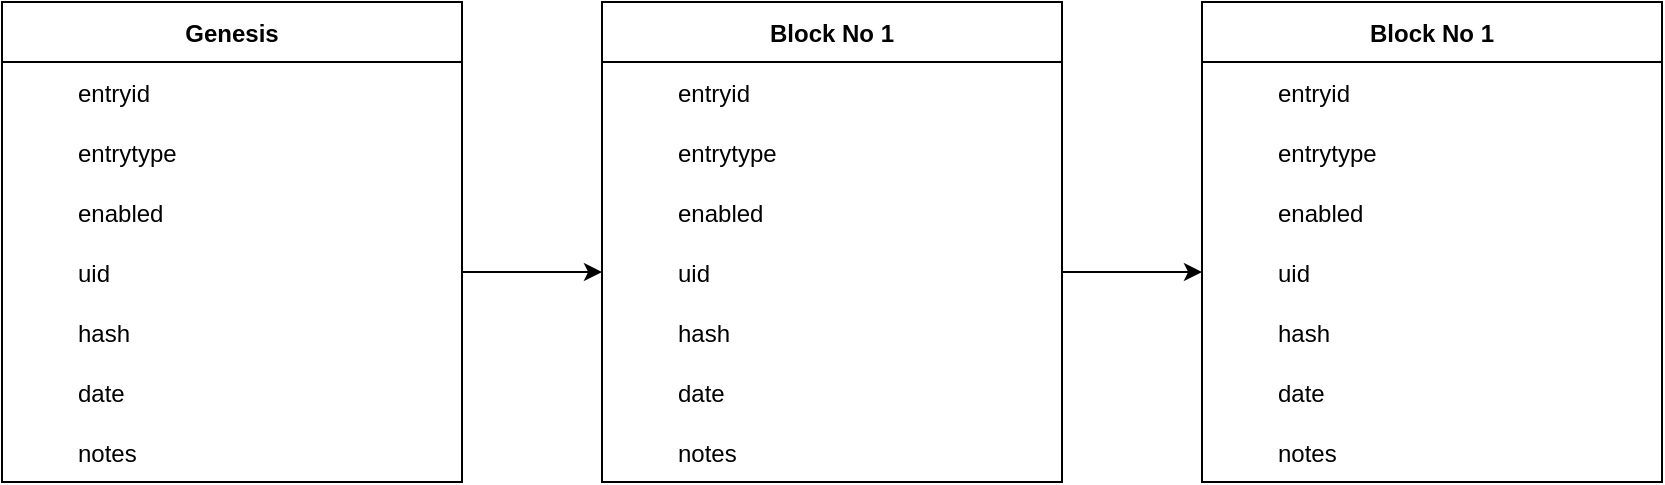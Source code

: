 <mxfile version="20.0.1" type="github">
  <diagram id="R2lEEEUBdFMjLlhIrx00" name="Page-1">
    <mxGraphModel dx="18" dy="507" grid="1" gridSize="10" guides="1" tooltips="1" connect="1" arrows="1" fold="1" page="1" pageScale="1" pageWidth="850" pageHeight="1100" math="0" shadow="0" extFonts="Permanent Marker^https://fonts.googleapis.com/css?family=Permanent+Marker">
      <root>
        <mxCell id="0" />
        <mxCell id="1" parent="0" />
        <mxCell id="kV1XtW-1DcfYpETjIKXX-1" value="Genesis" style="shape=table;startSize=30;container=1;collapsible=1;childLayout=tableLayout;fixedRows=1;rowLines=0;fontStyle=1;align=center;resizeLast=1;rounded=0;horizontal=1;columnLines=0;resizeLastRow=0;swimlaneBody=1;swimlaneHead=1;top=1;bottom=1;left=1;" vertex="1" parent="1">
          <mxGeometry x="870" y="60" width="230" height="240" as="geometry" />
        </mxCell>
        <mxCell id="kV1XtW-1DcfYpETjIKXX-2" value="" style="shape=tableRow;horizontal=0;startSize=0;swimlaneHead=0;swimlaneBody=0;fillColor=none;collapsible=0;dropTarget=0;points=[[0,0.5],[1,0.5]];portConstraint=eastwest;top=0;left=0;right=0;bottom=0;" vertex="1" parent="kV1XtW-1DcfYpETjIKXX-1">
          <mxGeometry y="30" width="230" height="30" as="geometry" />
        </mxCell>
        <mxCell id="kV1XtW-1DcfYpETjIKXX-3" value="" style="shape=partialRectangle;connectable=0;fillColor=none;top=0;left=0;bottom=0;right=0;editable=1;overflow=hidden;" vertex="1" parent="kV1XtW-1DcfYpETjIKXX-2">
          <mxGeometry width="30" height="30" as="geometry">
            <mxRectangle width="30" height="30" as="alternateBounds" />
          </mxGeometry>
        </mxCell>
        <mxCell id="kV1XtW-1DcfYpETjIKXX-4" value="entryid" style="shape=partialRectangle;connectable=0;fillColor=none;top=0;left=0;bottom=0;right=0;align=left;spacingLeft=6;overflow=hidden;" vertex="1" parent="kV1XtW-1DcfYpETjIKXX-2">
          <mxGeometry x="30" width="200" height="30" as="geometry">
            <mxRectangle width="200" height="30" as="alternateBounds" />
          </mxGeometry>
        </mxCell>
        <mxCell id="kV1XtW-1DcfYpETjIKXX-5" value="" style="shape=tableRow;horizontal=0;startSize=0;swimlaneHead=0;swimlaneBody=0;fillColor=none;collapsible=0;dropTarget=0;points=[[0,0.5],[1,0.5]];portConstraint=eastwest;top=0;left=0;right=0;bottom=0;rounded=0;" vertex="1" parent="kV1XtW-1DcfYpETjIKXX-1">
          <mxGeometry y="60" width="230" height="30" as="geometry" />
        </mxCell>
        <mxCell id="kV1XtW-1DcfYpETjIKXX-6" value="" style="shape=partialRectangle;connectable=0;fillColor=none;top=0;left=0;bottom=0;right=0;editable=1;overflow=hidden;rounded=0;" vertex="1" parent="kV1XtW-1DcfYpETjIKXX-5">
          <mxGeometry width="30" height="30" as="geometry">
            <mxRectangle width="30" height="30" as="alternateBounds" />
          </mxGeometry>
        </mxCell>
        <mxCell id="kV1XtW-1DcfYpETjIKXX-7" value="entrytype" style="shape=partialRectangle;connectable=0;fillColor=none;top=0;left=0;bottom=0;right=0;align=left;spacingLeft=6;overflow=hidden;rounded=0;" vertex="1" parent="kV1XtW-1DcfYpETjIKXX-5">
          <mxGeometry x="30" width="200" height="30" as="geometry">
            <mxRectangle width="200" height="30" as="alternateBounds" />
          </mxGeometry>
        </mxCell>
        <mxCell id="kV1XtW-1DcfYpETjIKXX-8" value="" style="shape=tableRow;horizontal=0;startSize=0;swimlaneHead=0;swimlaneBody=0;fillColor=none;collapsible=0;dropTarget=0;points=[[0,0.5],[1,0.5]];portConstraint=eastwest;top=0;left=0;right=0;bottom=0;rounded=0;" vertex="1" parent="kV1XtW-1DcfYpETjIKXX-1">
          <mxGeometry y="90" width="230" height="30" as="geometry" />
        </mxCell>
        <mxCell id="kV1XtW-1DcfYpETjIKXX-9" value="" style="shape=partialRectangle;connectable=0;fillColor=none;top=0;left=0;bottom=0;right=0;editable=1;overflow=hidden;rounded=0;" vertex="1" parent="kV1XtW-1DcfYpETjIKXX-8">
          <mxGeometry width="30" height="30" as="geometry">
            <mxRectangle width="30" height="30" as="alternateBounds" />
          </mxGeometry>
        </mxCell>
        <mxCell id="kV1XtW-1DcfYpETjIKXX-10" value="enabled" style="shape=partialRectangle;connectable=0;fillColor=none;top=0;left=0;bottom=0;right=0;align=left;spacingLeft=6;overflow=hidden;rounded=0;" vertex="1" parent="kV1XtW-1DcfYpETjIKXX-8">
          <mxGeometry x="30" width="200" height="30" as="geometry">
            <mxRectangle width="200" height="30" as="alternateBounds" />
          </mxGeometry>
        </mxCell>
        <mxCell id="kV1XtW-1DcfYpETjIKXX-11" value="" style="shape=tableRow;horizontal=0;startSize=0;swimlaneHead=0;swimlaneBody=0;fillColor=none;collapsible=0;dropTarget=0;points=[[0,0.5],[1,0.5]];portConstraint=eastwest;top=0;left=0;right=0;bottom=0;rounded=0;" vertex="1" parent="kV1XtW-1DcfYpETjIKXX-1">
          <mxGeometry y="120" width="230" height="30" as="geometry" />
        </mxCell>
        <mxCell id="kV1XtW-1DcfYpETjIKXX-12" value="" style="shape=partialRectangle;connectable=0;fillColor=none;top=0;left=0;bottom=0;right=0;editable=1;overflow=hidden;rounded=0;" vertex="1" parent="kV1XtW-1DcfYpETjIKXX-11">
          <mxGeometry width="30" height="30" as="geometry">
            <mxRectangle width="30" height="30" as="alternateBounds" />
          </mxGeometry>
        </mxCell>
        <mxCell id="kV1XtW-1DcfYpETjIKXX-13" value="uid" style="shape=partialRectangle;connectable=0;fillColor=none;top=0;left=0;bottom=0;right=0;align=left;spacingLeft=6;overflow=hidden;rounded=0;" vertex="1" parent="kV1XtW-1DcfYpETjIKXX-11">
          <mxGeometry x="30" width="200" height="30" as="geometry">
            <mxRectangle width="200" height="30" as="alternateBounds" />
          </mxGeometry>
        </mxCell>
        <mxCell id="kV1XtW-1DcfYpETjIKXX-14" value="" style="shape=tableRow;horizontal=0;startSize=0;swimlaneHead=0;swimlaneBody=0;fillColor=none;collapsible=0;dropTarget=0;points=[[0,0.5],[1,0.5]];portConstraint=eastwest;top=0;left=0;right=0;bottom=0;rounded=0;" vertex="1" parent="kV1XtW-1DcfYpETjIKXX-1">
          <mxGeometry y="150" width="230" height="30" as="geometry" />
        </mxCell>
        <mxCell id="kV1XtW-1DcfYpETjIKXX-15" value="" style="shape=partialRectangle;connectable=0;fillColor=none;top=0;left=0;bottom=0;right=0;editable=1;overflow=hidden;rounded=0;" vertex="1" parent="kV1XtW-1DcfYpETjIKXX-14">
          <mxGeometry width="30" height="30" as="geometry">
            <mxRectangle width="30" height="30" as="alternateBounds" />
          </mxGeometry>
        </mxCell>
        <mxCell id="kV1XtW-1DcfYpETjIKXX-16" value="hash" style="shape=partialRectangle;connectable=0;fillColor=none;top=0;left=0;bottom=0;right=0;align=left;spacingLeft=6;overflow=hidden;rounded=0;" vertex="1" parent="kV1XtW-1DcfYpETjIKXX-14">
          <mxGeometry x="30" width="200" height="30" as="geometry">
            <mxRectangle width="200" height="30" as="alternateBounds" />
          </mxGeometry>
        </mxCell>
        <mxCell id="kV1XtW-1DcfYpETjIKXX-17" value="" style="shape=tableRow;horizontal=0;startSize=0;swimlaneHead=0;swimlaneBody=0;fillColor=none;collapsible=0;dropTarget=0;points=[[0,0.5],[1,0.5]];portConstraint=eastwest;top=0;left=0;right=0;bottom=0;rounded=0;" vertex="1" parent="kV1XtW-1DcfYpETjIKXX-1">
          <mxGeometry y="180" width="230" height="30" as="geometry" />
        </mxCell>
        <mxCell id="kV1XtW-1DcfYpETjIKXX-18" value="" style="shape=partialRectangle;connectable=0;fillColor=none;top=0;left=0;bottom=0;right=0;editable=1;overflow=hidden;rounded=0;" vertex="1" parent="kV1XtW-1DcfYpETjIKXX-17">
          <mxGeometry width="30" height="30" as="geometry">
            <mxRectangle width="30" height="30" as="alternateBounds" />
          </mxGeometry>
        </mxCell>
        <mxCell id="kV1XtW-1DcfYpETjIKXX-19" value="date" style="shape=partialRectangle;connectable=0;fillColor=none;top=0;left=0;bottom=0;right=0;align=left;spacingLeft=6;overflow=hidden;rounded=0;" vertex="1" parent="kV1XtW-1DcfYpETjIKXX-17">
          <mxGeometry x="30" width="200" height="30" as="geometry">
            <mxRectangle width="200" height="30" as="alternateBounds" />
          </mxGeometry>
        </mxCell>
        <mxCell id="kV1XtW-1DcfYpETjIKXX-59" value="" style="shape=tableRow;horizontal=0;startSize=0;swimlaneHead=0;swimlaneBody=0;fillColor=none;collapsible=0;dropTarget=0;points=[[0,0.5],[1,0.5]];portConstraint=eastwest;top=0;left=0;right=0;bottom=0;" vertex="1" parent="kV1XtW-1DcfYpETjIKXX-1">
          <mxGeometry y="210" width="230" height="30" as="geometry" />
        </mxCell>
        <mxCell id="kV1XtW-1DcfYpETjIKXX-60" value="" style="shape=partialRectangle;connectable=0;fillColor=none;top=0;left=0;bottom=0;right=0;editable=1;overflow=hidden;" vertex="1" parent="kV1XtW-1DcfYpETjIKXX-59">
          <mxGeometry width="30" height="30" as="geometry">
            <mxRectangle width="30" height="30" as="alternateBounds" />
          </mxGeometry>
        </mxCell>
        <mxCell id="kV1XtW-1DcfYpETjIKXX-61" value="notes" style="shape=partialRectangle;connectable=0;fillColor=none;top=0;left=0;bottom=0;right=0;align=left;spacingLeft=6;overflow=hidden;" vertex="1" parent="kV1XtW-1DcfYpETjIKXX-59">
          <mxGeometry x="30" width="200" height="30" as="geometry">
            <mxRectangle width="200" height="30" as="alternateBounds" />
          </mxGeometry>
        </mxCell>
        <mxCell id="kV1XtW-1DcfYpETjIKXX-62" value="Block No 1" style="shape=table;startSize=30;container=1;collapsible=1;childLayout=tableLayout;fixedRows=1;rowLines=0;fontStyle=1;align=center;resizeLast=1;rounded=0;horizontal=1;columnLines=0;resizeLastRow=0;swimlaneBody=1;swimlaneHead=1;top=1;bottom=1;left=1;" vertex="1" parent="1">
          <mxGeometry x="1170" y="60" width="230" height="240" as="geometry" />
        </mxCell>
        <mxCell id="kV1XtW-1DcfYpETjIKXX-63" value="" style="shape=tableRow;horizontal=0;startSize=0;swimlaneHead=0;swimlaneBody=0;fillColor=none;collapsible=0;dropTarget=0;points=[[0,0.5],[1,0.5]];portConstraint=eastwest;top=0;left=0;right=0;bottom=0;" vertex="1" parent="kV1XtW-1DcfYpETjIKXX-62">
          <mxGeometry y="30" width="230" height="30" as="geometry" />
        </mxCell>
        <mxCell id="kV1XtW-1DcfYpETjIKXX-64" value="" style="shape=partialRectangle;connectable=0;fillColor=none;top=0;left=0;bottom=0;right=0;editable=1;overflow=hidden;" vertex="1" parent="kV1XtW-1DcfYpETjIKXX-63">
          <mxGeometry width="30" height="30" as="geometry">
            <mxRectangle width="30" height="30" as="alternateBounds" />
          </mxGeometry>
        </mxCell>
        <mxCell id="kV1XtW-1DcfYpETjIKXX-65" value="entryid" style="shape=partialRectangle;connectable=0;fillColor=none;top=0;left=0;bottom=0;right=0;align=left;spacingLeft=6;overflow=hidden;" vertex="1" parent="kV1XtW-1DcfYpETjIKXX-63">
          <mxGeometry x="30" width="200" height="30" as="geometry">
            <mxRectangle width="200" height="30" as="alternateBounds" />
          </mxGeometry>
        </mxCell>
        <mxCell id="kV1XtW-1DcfYpETjIKXX-66" value="" style="shape=tableRow;horizontal=0;startSize=0;swimlaneHead=0;swimlaneBody=0;fillColor=none;collapsible=0;dropTarget=0;points=[[0,0.5],[1,0.5]];portConstraint=eastwest;top=0;left=0;right=0;bottom=0;rounded=0;" vertex="1" parent="kV1XtW-1DcfYpETjIKXX-62">
          <mxGeometry y="60" width="230" height="30" as="geometry" />
        </mxCell>
        <mxCell id="kV1XtW-1DcfYpETjIKXX-67" value="" style="shape=partialRectangle;connectable=0;fillColor=none;top=0;left=0;bottom=0;right=0;editable=1;overflow=hidden;rounded=0;" vertex="1" parent="kV1XtW-1DcfYpETjIKXX-66">
          <mxGeometry width="30" height="30" as="geometry">
            <mxRectangle width="30" height="30" as="alternateBounds" />
          </mxGeometry>
        </mxCell>
        <mxCell id="kV1XtW-1DcfYpETjIKXX-68" value="entrytype" style="shape=partialRectangle;connectable=0;fillColor=none;top=0;left=0;bottom=0;right=0;align=left;spacingLeft=6;overflow=hidden;rounded=0;" vertex="1" parent="kV1XtW-1DcfYpETjIKXX-66">
          <mxGeometry x="30" width="200" height="30" as="geometry">
            <mxRectangle width="200" height="30" as="alternateBounds" />
          </mxGeometry>
        </mxCell>
        <mxCell id="kV1XtW-1DcfYpETjIKXX-69" value="" style="shape=tableRow;horizontal=0;startSize=0;swimlaneHead=0;swimlaneBody=0;fillColor=none;collapsible=0;dropTarget=0;points=[[0,0.5],[1,0.5]];portConstraint=eastwest;top=0;left=0;right=0;bottom=0;rounded=0;" vertex="1" parent="kV1XtW-1DcfYpETjIKXX-62">
          <mxGeometry y="90" width="230" height="30" as="geometry" />
        </mxCell>
        <mxCell id="kV1XtW-1DcfYpETjIKXX-70" value="" style="shape=partialRectangle;connectable=0;fillColor=none;top=0;left=0;bottom=0;right=0;editable=1;overflow=hidden;rounded=0;" vertex="1" parent="kV1XtW-1DcfYpETjIKXX-69">
          <mxGeometry width="30" height="30" as="geometry">
            <mxRectangle width="30" height="30" as="alternateBounds" />
          </mxGeometry>
        </mxCell>
        <mxCell id="kV1XtW-1DcfYpETjIKXX-71" value="enabled" style="shape=partialRectangle;connectable=0;fillColor=none;top=0;left=0;bottom=0;right=0;align=left;spacingLeft=6;overflow=hidden;rounded=0;" vertex="1" parent="kV1XtW-1DcfYpETjIKXX-69">
          <mxGeometry x="30" width="200" height="30" as="geometry">
            <mxRectangle width="200" height="30" as="alternateBounds" />
          </mxGeometry>
        </mxCell>
        <mxCell id="kV1XtW-1DcfYpETjIKXX-72" value="" style="shape=tableRow;horizontal=0;startSize=0;swimlaneHead=0;swimlaneBody=0;fillColor=none;collapsible=0;dropTarget=0;points=[[0,0.5],[1,0.5]];portConstraint=eastwest;top=0;left=0;right=0;bottom=0;rounded=0;" vertex="1" parent="kV1XtW-1DcfYpETjIKXX-62">
          <mxGeometry y="120" width="230" height="30" as="geometry" />
        </mxCell>
        <mxCell id="kV1XtW-1DcfYpETjIKXX-73" value="" style="shape=partialRectangle;connectable=0;fillColor=none;top=0;left=0;bottom=0;right=0;editable=1;overflow=hidden;rounded=0;" vertex="1" parent="kV1XtW-1DcfYpETjIKXX-72">
          <mxGeometry width="30" height="30" as="geometry">
            <mxRectangle width="30" height="30" as="alternateBounds" />
          </mxGeometry>
        </mxCell>
        <mxCell id="kV1XtW-1DcfYpETjIKXX-74" value="uid" style="shape=partialRectangle;connectable=0;fillColor=none;top=0;left=0;bottom=0;right=0;align=left;spacingLeft=6;overflow=hidden;rounded=0;" vertex="1" parent="kV1XtW-1DcfYpETjIKXX-72">
          <mxGeometry x="30" width="200" height="30" as="geometry">
            <mxRectangle width="200" height="30" as="alternateBounds" />
          </mxGeometry>
        </mxCell>
        <mxCell id="kV1XtW-1DcfYpETjIKXX-75" value="" style="shape=tableRow;horizontal=0;startSize=0;swimlaneHead=0;swimlaneBody=0;fillColor=none;collapsible=0;dropTarget=0;points=[[0,0.5],[1,0.5]];portConstraint=eastwest;top=0;left=0;right=0;bottom=0;rounded=0;" vertex="1" parent="kV1XtW-1DcfYpETjIKXX-62">
          <mxGeometry y="150" width="230" height="30" as="geometry" />
        </mxCell>
        <mxCell id="kV1XtW-1DcfYpETjIKXX-76" value="" style="shape=partialRectangle;connectable=0;fillColor=none;top=0;left=0;bottom=0;right=0;editable=1;overflow=hidden;rounded=0;" vertex="1" parent="kV1XtW-1DcfYpETjIKXX-75">
          <mxGeometry width="30" height="30" as="geometry">
            <mxRectangle width="30" height="30" as="alternateBounds" />
          </mxGeometry>
        </mxCell>
        <mxCell id="kV1XtW-1DcfYpETjIKXX-77" value="hash" style="shape=partialRectangle;connectable=0;fillColor=none;top=0;left=0;bottom=0;right=0;align=left;spacingLeft=6;overflow=hidden;rounded=0;" vertex="1" parent="kV1XtW-1DcfYpETjIKXX-75">
          <mxGeometry x="30" width="200" height="30" as="geometry">
            <mxRectangle width="200" height="30" as="alternateBounds" />
          </mxGeometry>
        </mxCell>
        <mxCell id="kV1XtW-1DcfYpETjIKXX-78" value="" style="shape=tableRow;horizontal=0;startSize=0;swimlaneHead=0;swimlaneBody=0;fillColor=none;collapsible=0;dropTarget=0;points=[[0,0.5],[1,0.5]];portConstraint=eastwest;top=0;left=0;right=0;bottom=0;rounded=0;" vertex="1" parent="kV1XtW-1DcfYpETjIKXX-62">
          <mxGeometry y="180" width="230" height="30" as="geometry" />
        </mxCell>
        <mxCell id="kV1XtW-1DcfYpETjIKXX-79" value="" style="shape=partialRectangle;connectable=0;fillColor=none;top=0;left=0;bottom=0;right=0;editable=1;overflow=hidden;rounded=0;" vertex="1" parent="kV1XtW-1DcfYpETjIKXX-78">
          <mxGeometry width="30" height="30" as="geometry">
            <mxRectangle width="30" height="30" as="alternateBounds" />
          </mxGeometry>
        </mxCell>
        <mxCell id="kV1XtW-1DcfYpETjIKXX-80" value="date" style="shape=partialRectangle;connectable=0;fillColor=none;top=0;left=0;bottom=0;right=0;align=left;spacingLeft=6;overflow=hidden;rounded=0;" vertex="1" parent="kV1XtW-1DcfYpETjIKXX-78">
          <mxGeometry x="30" width="200" height="30" as="geometry">
            <mxRectangle width="200" height="30" as="alternateBounds" />
          </mxGeometry>
        </mxCell>
        <mxCell id="kV1XtW-1DcfYpETjIKXX-81" value="" style="shape=tableRow;horizontal=0;startSize=0;swimlaneHead=0;swimlaneBody=0;fillColor=none;collapsible=0;dropTarget=0;points=[[0,0.5],[1,0.5]];portConstraint=eastwest;top=0;left=0;right=0;bottom=0;" vertex="1" parent="kV1XtW-1DcfYpETjIKXX-62">
          <mxGeometry y="210" width="230" height="30" as="geometry" />
        </mxCell>
        <mxCell id="kV1XtW-1DcfYpETjIKXX-82" value="" style="shape=partialRectangle;connectable=0;fillColor=none;top=0;left=0;bottom=0;right=0;editable=1;overflow=hidden;" vertex="1" parent="kV1XtW-1DcfYpETjIKXX-81">
          <mxGeometry width="30" height="30" as="geometry">
            <mxRectangle width="30" height="30" as="alternateBounds" />
          </mxGeometry>
        </mxCell>
        <mxCell id="kV1XtW-1DcfYpETjIKXX-83" value="notes" style="shape=partialRectangle;connectable=0;fillColor=none;top=0;left=0;bottom=0;right=0;align=left;spacingLeft=6;overflow=hidden;" vertex="1" parent="kV1XtW-1DcfYpETjIKXX-81">
          <mxGeometry x="30" width="200" height="30" as="geometry">
            <mxRectangle width="200" height="30" as="alternateBounds" />
          </mxGeometry>
        </mxCell>
        <mxCell id="kV1XtW-1DcfYpETjIKXX-84" value="Block No 1" style="shape=table;startSize=30;container=1;collapsible=1;childLayout=tableLayout;fixedRows=1;rowLines=0;fontStyle=1;align=center;resizeLast=1;rounded=0;horizontal=1;columnLines=0;resizeLastRow=0;swimlaneBody=1;swimlaneHead=1;top=1;bottom=1;left=1;" vertex="1" parent="1">
          <mxGeometry x="1470" y="60" width="230" height="240" as="geometry" />
        </mxCell>
        <mxCell id="kV1XtW-1DcfYpETjIKXX-85" value="" style="shape=tableRow;horizontal=0;startSize=0;swimlaneHead=0;swimlaneBody=0;fillColor=none;collapsible=0;dropTarget=0;points=[[0,0.5],[1,0.5]];portConstraint=eastwest;top=0;left=0;right=0;bottom=0;" vertex="1" parent="kV1XtW-1DcfYpETjIKXX-84">
          <mxGeometry y="30" width="230" height="30" as="geometry" />
        </mxCell>
        <mxCell id="kV1XtW-1DcfYpETjIKXX-86" value="" style="shape=partialRectangle;connectable=0;fillColor=none;top=0;left=0;bottom=0;right=0;editable=1;overflow=hidden;" vertex="1" parent="kV1XtW-1DcfYpETjIKXX-85">
          <mxGeometry width="30" height="30" as="geometry">
            <mxRectangle width="30" height="30" as="alternateBounds" />
          </mxGeometry>
        </mxCell>
        <mxCell id="kV1XtW-1DcfYpETjIKXX-87" value="entryid" style="shape=partialRectangle;connectable=0;fillColor=none;top=0;left=0;bottom=0;right=0;align=left;spacingLeft=6;overflow=hidden;" vertex="1" parent="kV1XtW-1DcfYpETjIKXX-85">
          <mxGeometry x="30" width="200" height="30" as="geometry">
            <mxRectangle width="200" height="30" as="alternateBounds" />
          </mxGeometry>
        </mxCell>
        <mxCell id="kV1XtW-1DcfYpETjIKXX-88" value="" style="shape=tableRow;horizontal=0;startSize=0;swimlaneHead=0;swimlaneBody=0;fillColor=none;collapsible=0;dropTarget=0;points=[[0,0.5],[1,0.5]];portConstraint=eastwest;top=0;left=0;right=0;bottom=0;rounded=0;" vertex="1" parent="kV1XtW-1DcfYpETjIKXX-84">
          <mxGeometry y="60" width="230" height="30" as="geometry" />
        </mxCell>
        <mxCell id="kV1XtW-1DcfYpETjIKXX-89" value="" style="shape=partialRectangle;connectable=0;fillColor=none;top=0;left=0;bottom=0;right=0;editable=1;overflow=hidden;rounded=0;" vertex="1" parent="kV1XtW-1DcfYpETjIKXX-88">
          <mxGeometry width="30" height="30" as="geometry">
            <mxRectangle width="30" height="30" as="alternateBounds" />
          </mxGeometry>
        </mxCell>
        <mxCell id="kV1XtW-1DcfYpETjIKXX-90" value="entrytype" style="shape=partialRectangle;connectable=0;fillColor=none;top=0;left=0;bottom=0;right=0;align=left;spacingLeft=6;overflow=hidden;rounded=0;" vertex="1" parent="kV1XtW-1DcfYpETjIKXX-88">
          <mxGeometry x="30" width="200" height="30" as="geometry">
            <mxRectangle width="200" height="30" as="alternateBounds" />
          </mxGeometry>
        </mxCell>
        <mxCell id="kV1XtW-1DcfYpETjIKXX-91" value="" style="shape=tableRow;horizontal=0;startSize=0;swimlaneHead=0;swimlaneBody=0;fillColor=none;collapsible=0;dropTarget=0;points=[[0,0.5],[1,0.5]];portConstraint=eastwest;top=0;left=0;right=0;bottom=0;rounded=0;" vertex="1" parent="kV1XtW-1DcfYpETjIKXX-84">
          <mxGeometry y="90" width="230" height="30" as="geometry" />
        </mxCell>
        <mxCell id="kV1XtW-1DcfYpETjIKXX-92" value="" style="shape=partialRectangle;connectable=0;fillColor=none;top=0;left=0;bottom=0;right=0;editable=1;overflow=hidden;rounded=0;" vertex="1" parent="kV1XtW-1DcfYpETjIKXX-91">
          <mxGeometry width="30" height="30" as="geometry">
            <mxRectangle width="30" height="30" as="alternateBounds" />
          </mxGeometry>
        </mxCell>
        <mxCell id="kV1XtW-1DcfYpETjIKXX-93" value="enabled" style="shape=partialRectangle;connectable=0;fillColor=none;top=0;left=0;bottom=0;right=0;align=left;spacingLeft=6;overflow=hidden;rounded=0;" vertex="1" parent="kV1XtW-1DcfYpETjIKXX-91">
          <mxGeometry x="30" width="200" height="30" as="geometry">
            <mxRectangle width="200" height="30" as="alternateBounds" />
          </mxGeometry>
        </mxCell>
        <mxCell id="kV1XtW-1DcfYpETjIKXX-94" value="" style="shape=tableRow;horizontal=0;startSize=0;swimlaneHead=0;swimlaneBody=0;fillColor=none;collapsible=0;dropTarget=0;points=[[0,0.5],[1,0.5]];portConstraint=eastwest;top=0;left=0;right=0;bottom=0;rounded=0;" vertex="1" parent="kV1XtW-1DcfYpETjIKXX-84">
          <mxGeometry y="120" width="230" height="30" as="geometry" />
        </mxCell>
        <mxCell id="kV1XtW-1DcfYpETjIKXX-95" value="" style="shape=partialRectangle;connectable=0;fillColor=none;top=0;left=0;bottom=0;right=0;editable=1;overflow=hidden;rounded=0;" vertex="1" parent="kV1XtW-1DcfYpETjIKXX-94">
          <mxGeometry width="30" height="30" as="geometry">
            <mxRectangle width="30" height="30" as="alternateBounds" />
          </mxGeometry>
        </mxCell>
        <mxCell id="kV1XtW-1DcfYpETjIKXX-96" value="uid" style="shape=partialRectangle;connectable=0;fillColor=none;top=0;left=0;bottom=0;right=0;align=left;spacingLeft=6;overflow=hidden;rounded=0;" vertex="1" parent="kV1XtW-1DcfYpETjIKXX-94">
          <mxGeometry x="30" width="200" height="30" as="geometry">
            <mxRectangle width="200" height="30" as="alternateBounds" />
          </mxGeometry>
        </mxCell>
        <mxCell id="kV1XtW-1DcfYpETjIKXX-97" value="" style="shape=tableRow;horizontal=0;startSize=0;swimlaneHead=0;swimlaneBody=0;fillColor=none;collapsible=0;dropTarget=0;points=[[0,0.5],[1,0.5]];portConstraint=eastwest;top=0;left=0;right=0;bottom=0;rounded=0;" vertex="1" parent="kV1XtW-1DcfYpETjIKXX-84">
          <mxGeometry y="150" width="230" height="30" as="geometry" />
        </mxCell>
        <mxCell id="kV1XtW-1DcfYpETjIKXX-98" value="" style="shape=partialRectangle;connectable=0;fillColor=none;top=0;left=0;bottom=0;right=0;editable=1;overflow=hidden;rounded=0;" vertex="1" parent="kV1XtW-1DcfYpETjIKXX-97">
          <mxGeometry width="30" height="30" as="geometry">
            <mxRectangle width="30" height="30" as="alternateBounds" />
          </mxGeometry>
        </mxCell>
        <mxCell id="kV1XtW-1DcfYpETjIKXX-99" value="hash" style="shape=partialRectangle;connectable=0;fillColor=none;top=0;left=0;bottom=0;right=0;align=left;spacingLeft=6;overflow=hidden;rounded=0;" vertex="1" parent="kV1XtW-1DcfYpETjIKXX-97">
          <mxGeometry x="30" width="200" height="30" as="geometry">
            <mxRectangle width="200" height="30" as="alternateBounds" />
          </mxGeometry>
        </mxCell>
        <mxCell id="kV1XtW-1DcfYpETjIKXX-100" value="" style="shape=tableRow;horizontal=0;startSize=0;swimlaneHead=0;swimlaneBody=0;fillColor=none;collapsible=0;dropTarget=0;points=[[0,0.5],[1,0.5]];portConstraint=eastwest;top=0;left=0;right=0;bottom=0;rounded=0;" vertex="1" parent="kV1XtW-1DcfYpETjIKXX-84">
          <mxGeometry y="180" width="230" height="30" as="geometry" />
        </mxCell>
        <mxCell id="kV1XtW-1DcfYpETjIKXX-101" value="" style="shape=partialRectangle;connectable=0;fillColor=none;top=0;left=0;bottom=0;right=0;editable=1;overflow=hidden;rounded=0;" vertex="1" parent="kV1XtW-1DcfYpETjIKXX-100">
          <mxGeometry width="30" height="30" as="geometry">
            <mxRectangle width="30" height="30" as="alternateBounds" />
          </mxGeometry>
        </mxCell>
        <mxCell id="kV1XtW-1DcfYpETjIKXX-102" value="date" style="shape=partialRectangle;connectable=0;fillColor=none;top=0;left=0;bottom=0;right=0;align=left;spacingLeft=6;overflow=hidden;rounded=0;" vertex="1" parent="kV1XtW-1DcfYpETjIKXX-100">
          <mxGeometry x="30" width="200" height="30" as="geometry">
            <mxRectangle width="200" height="30" as="alternateBounds" />
          </mxGeometry>
        </mxCell>
        <mxCell id="kV1XtW-1DcfYpETjIKXX-103" value="" style="shape=tableRow;horizontal=0;startSize=0;swimlaneHead=0;swimlaneBody=0;fillColor=none;collapsible=0;dropTarget=0;points=[[0,0.5],[1,0.5]];portConstraint=eastwest;top=0;left=0;right=0;bottom=0;" vertex="1" parent="kV1XtW-1DcfYpETjIKXX-84">
          <mxGeometry y="210" width="230" height="30" as="geometry" />
        </mxCell>
        <mxCell id="kV1XtW-1DcfYpETjIKXX-104" value="" style="shape=partialRectangle;connectable=0;fillColor=none;top=0;left=0;bottom=0;right=0;editable=1;overflow=hidden;" vertex="1" parent="kV1XtW-1DcfYpETjIKXX-103">
          <mxGeometry width="30" height="30" as="geometry">
            <mxRectangle width="30" height="30" as="alternateBounds" />
          </mxGeometry>
        </mxCell>
        <mxCell id="kV1XtW-1DcfYpETjIKXX-105" value="notes" style="shape=partialRectangle;connectable=0;fillColor=none;top=0;left=0;bottom=0;right=0;align=left;spacingLeft=6;overflow=hidden;" vertex="1" parent="kV1XtW-1DcfYpETjIKXX-103">
          <mxGeometry x="30" width="200" height="30" as="geometry">
            <mxRectangle width="200" height="30" as="alternateBounds" />
          </mxGeometry>
        </mxCell>
        <mxCell id="kV1XtW-1DcfYpETjIKXX-107" style="edgeStyle=orthogonalEdgeStyle;rounded=0;orthogonalLoop=1;jettySize=auto;html=1;exitX=1;exitY=0.5;exitDx=0;exitDy=0;entryX=0;entryY=0.5;entryDx=0;entryDy=0;" edge="1" parent="1" source="kV1XtW-1DcfYpETjIKXX-11" target="kV1XtW-1DcfYpETjIKXX-72">
          <mxGeometry relative="1" as="geometry" />
        </mxCell>
        <mxCell id="kV1XtW-1DcfYpETjIKXX-108" style="edgeStyle=orthogonalEdgeStyle;rounded=0;orthogonalLoop=1;jettySize=auto;html=1;exitX=1;exitY=0.5;exitDx=0;exitDy=0;entryX=0;entryY=0.5;entryDx=0;entryDy=0;" edge="1" parent="1" source="kV1XtW-1DcfYpETjIKXX-72" target="kV1XtW-1DcfYpETjIKXX-94">
          <mxGeometry relative="1" as="geometry" />
        </mxCell>
      </root>
    </mxGraphModel>
  </diagram>
</mxfile>

